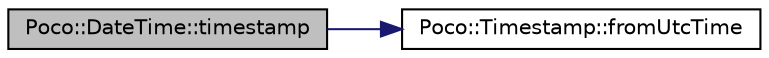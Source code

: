 digraph "Poco::DateTime::timestamp"
{
 // LATEX_PDF_SIZE
  edge [fontname="Helvetica",fontsize="10",labelfontname="Helvetica",labelfontsize="10"];
  node [fontname="Helvetica",fontsize="10",shape=record];
  rankdir="LR";
  Node1 [label="Poco::DateTime::timestamp",height=0.2,width=0.4,color="black", fillcolor="grey75", style="filled", fontcolor="black",tooltip="Returns the julian day for the date and time."];
  Node1 -> Node2 [color="midnightblue",fontsize="10",style="solid"];
  Node2 [label="Poco::Timestamp::fromUtcTime",height=0.2,width=0.4,color="black", fillcolor="white", style="filled",URL="$classPoco_1_1Timestamp.html#a33eda16c876c53ad5ab9733b0944d93c",tooltip="Creates a timestamp from a std::time_t."];
}
